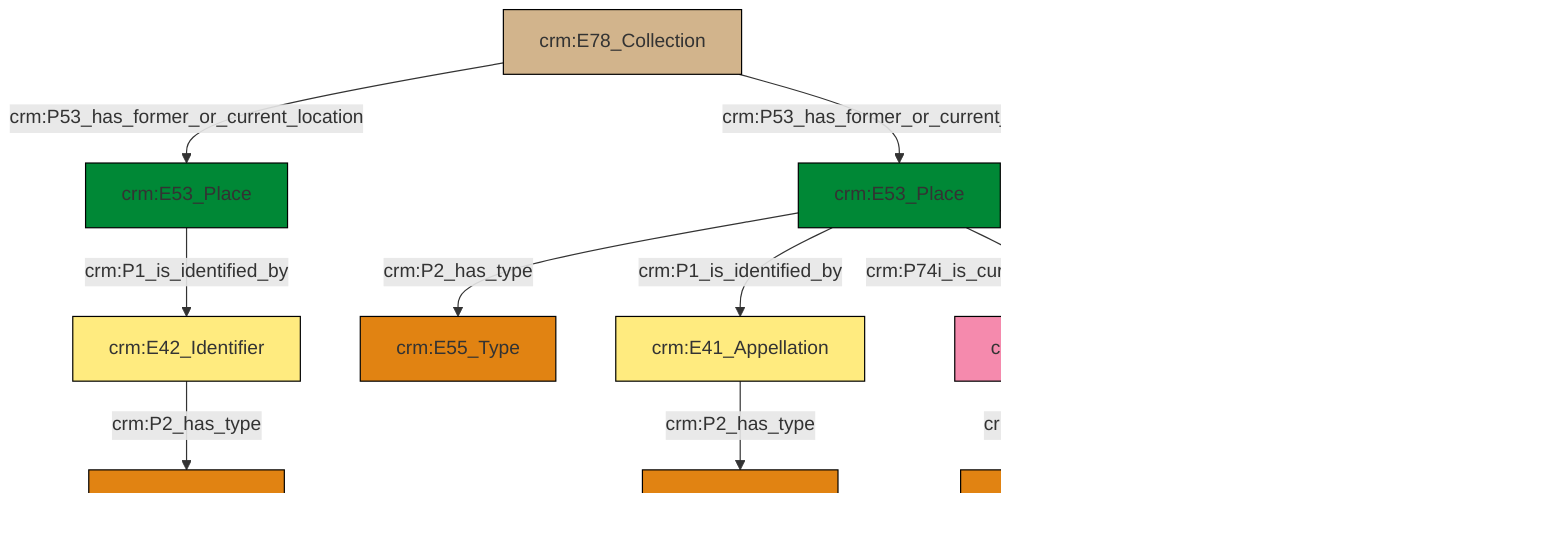 graph TD
classDef Literal fill:#f2f2f2,stroke:#000000;
classDef CRM_Entity fill:#FFFFFF,stroke:#000000;
classDef Temporal_Entity fill:#00C9E6, stroke:#000000;
classDef Type fill:#E18312, stroke:#000000;
classDef Time-Span fill:#2C9C91, stroke:#000000;
classDef Appellation fill:#FFEB7F, stroke:#000000;
classDef Place fill:#008836, stroke:#000000;
classDef Persistent_Item fill:#B266B2, stroke:#000000;
classDef Conceptual_Object fill:#FFD700, stroke:#000000;
classDef Physical_Thing fill:#D2B48C, stroke:#000000;
classDef Actor fill:#f58aad, stroke:#000000;
classDef PC_Classes fill:#4ce600, stroke:#000000;
classDef Multi fill:#cccccc,stroke:#000000;

2["crm:E78_Collection"]:::Physical_Thing -->|crm:P53_has_former_or_current_location| 3["crm:E53_Place"]:::Place
10["crm:E53_Place"]:::Place -->|crm:P1_is_identified_by| 16["crm:E41_Appellation"]:::Appellation
3["crm:E53_Place"]:::Place -->|crm:P1_is_identified_by| 6["crm:E42_Identifier"]:::Appellation
2["crm:E78_Collection"]:::Physical_Thing -->|crm:P53_has_former_or_current_location| 10["crm:E53_Place"]:::Place
17["crm:E74_Group"]:::Actor -->|crm:P2_has_type| 8["crm:E55_Type"]:::Type
16["crm:E41_Appellation"]:::Appellation -->|crm:P2_has_type| 4["crm:E55_Type"]:::Type
10["crm:E53_Place"]:::Place -->|crm:P168_place_is_defined_by| 23[rdfs:Literal]:::Literal
10["crm:E53_Place"]:::Place -->|crm:P74i_is_current_or_former_residence_of| 17["crm:E74_Group"]:::Actor
6["crm:E42_Identifier"]:::Appellation -->|crm:P2_has_type| 0["crm:E55_Type"]:::Type
10["crm:E53_Place"]:::Place -->|crm:P2_has_type| 14["crm:E55_Type"]:::Type
